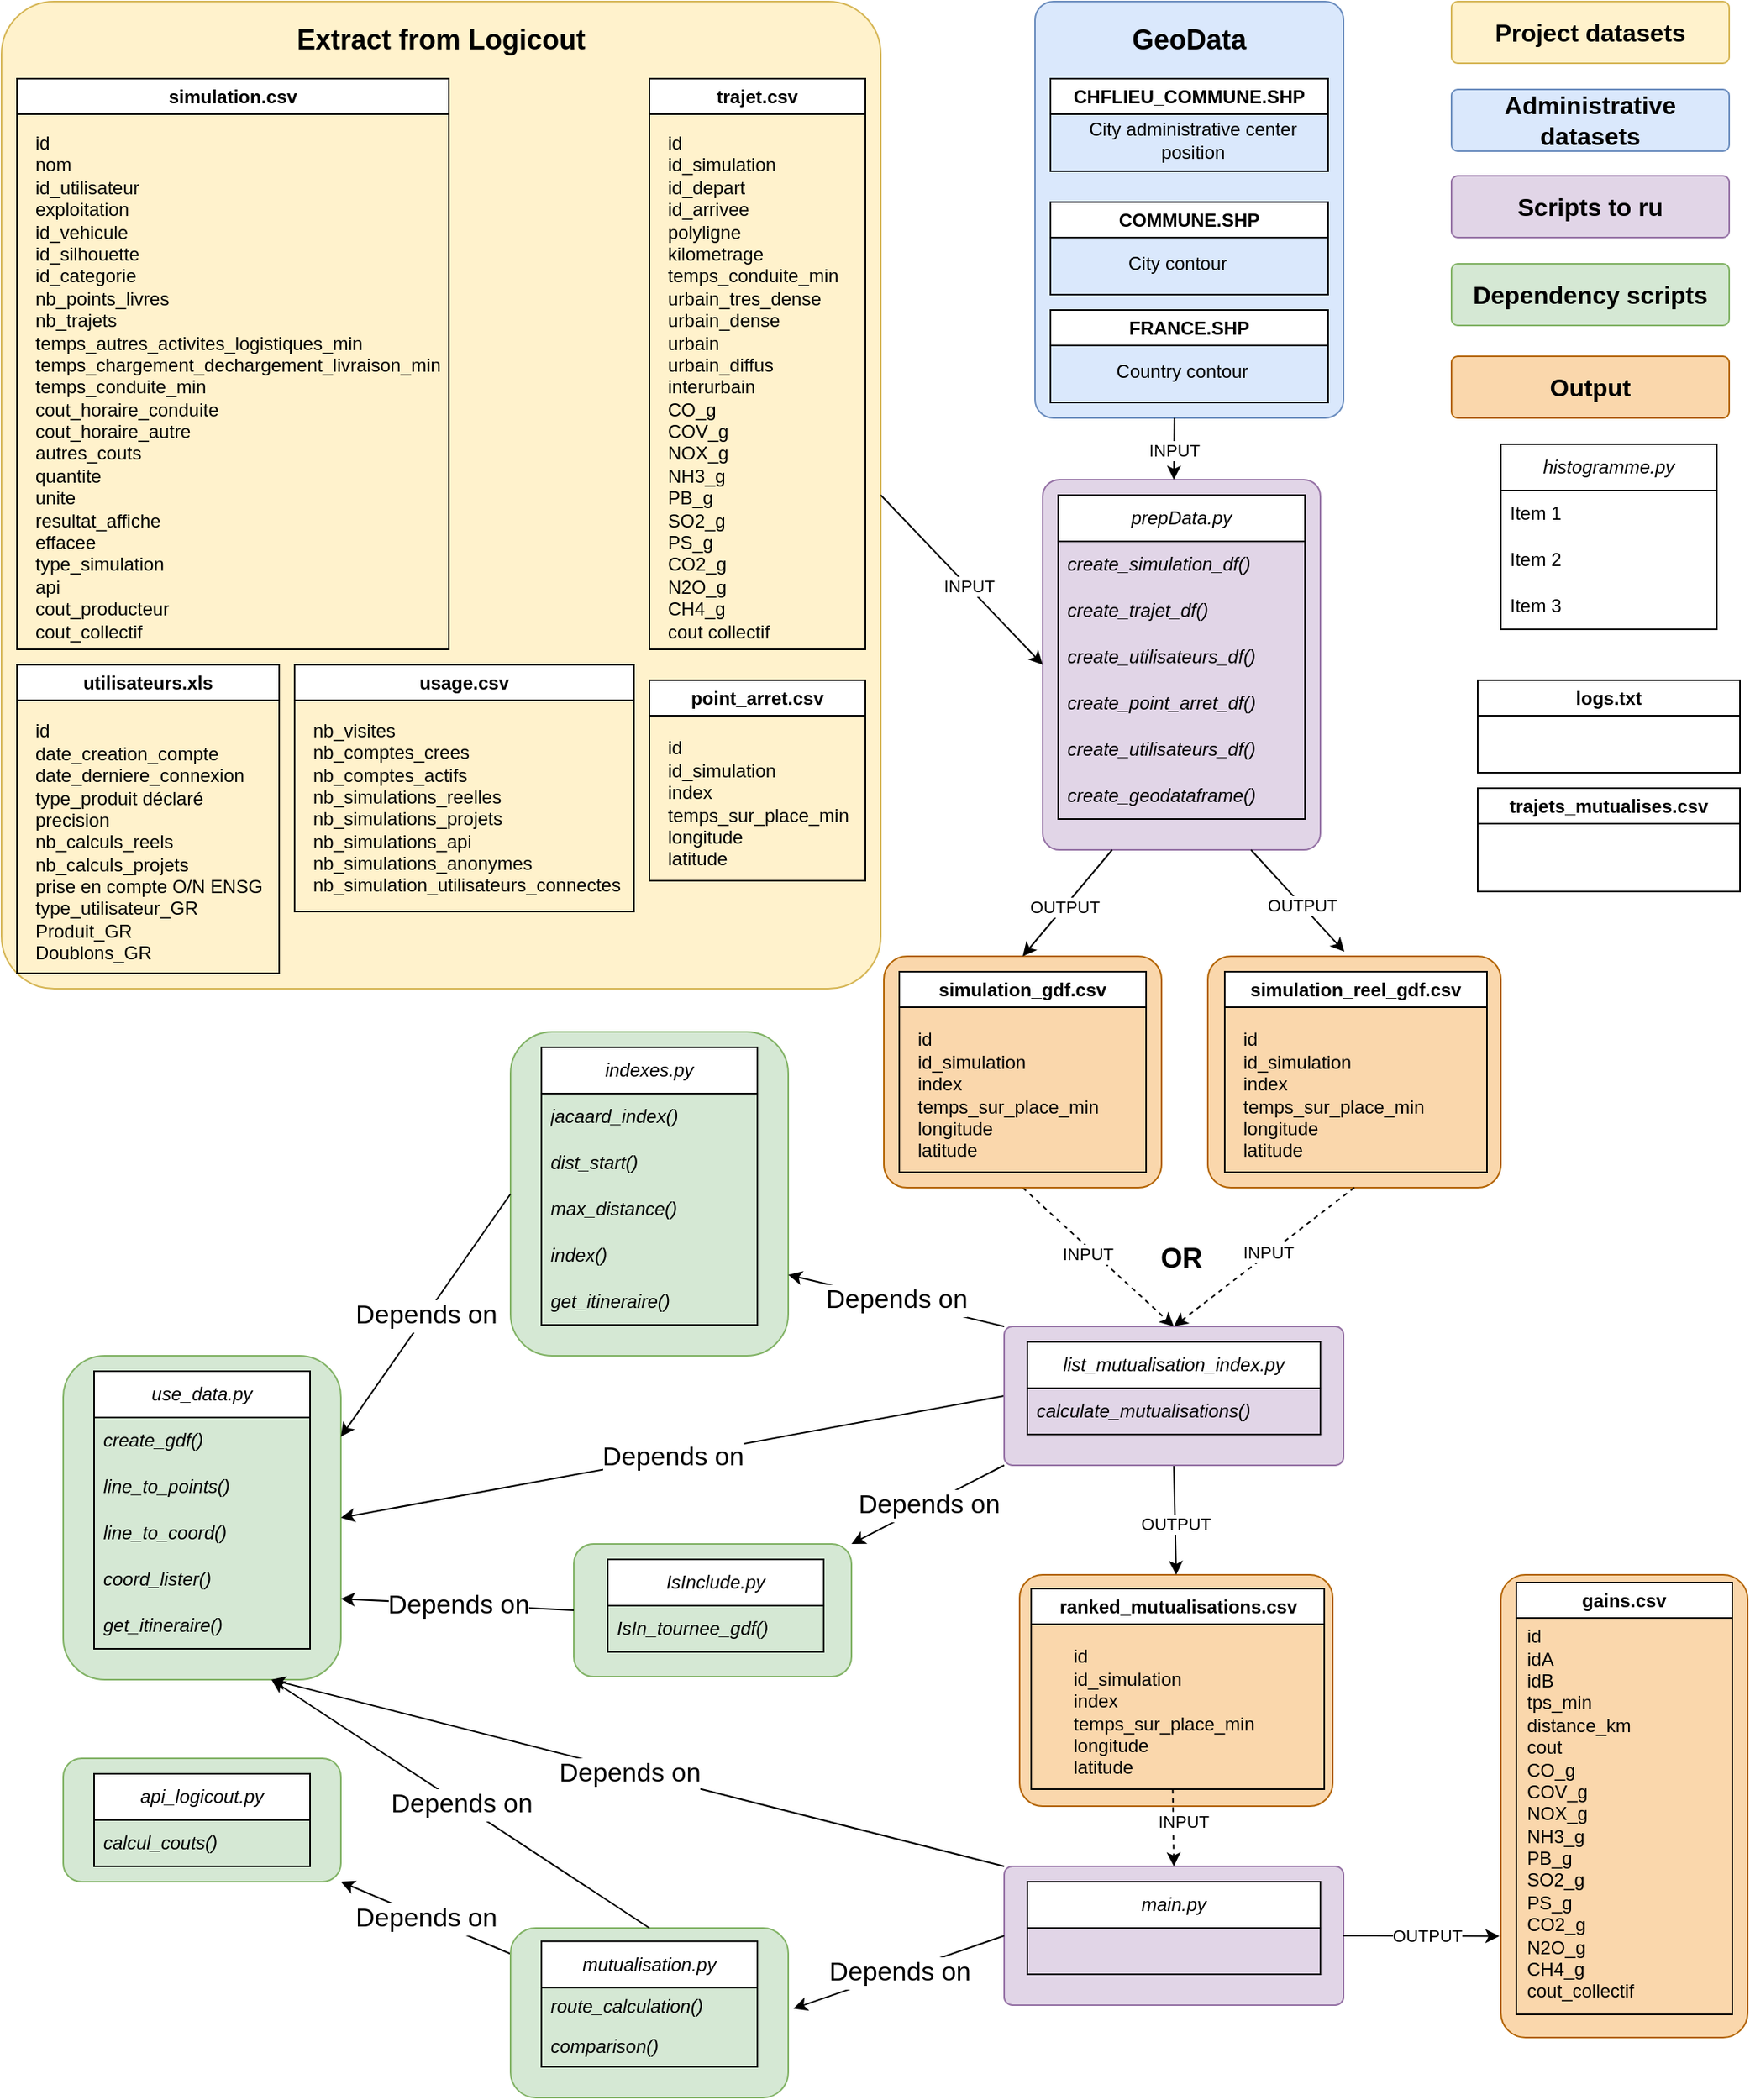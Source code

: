<mxfile version="21.6.8" type="device">
  <diagram id="C5RBs43oDa-KdzZeNtuy" name="Page-1">
    <mxGraphModel dx="3644" dy="2382" grid="1" gridSize="10" guides="1" tooltips="1" connect="1" arrows="1" fold="1" page="1" pageScale="1" pageWidth="1169" pageHeight="827" math="0" shadow="0">
      <root>
        <mxCell id="WIyWlLk6GJQsqaUBKTNV-0" />
        <mxCell id="WIyWlLk6GJQsqaUBKTNV-1" parent="WIyWlLk6GJQsqaUBKTNV-0" />
        <mxCell id="5Gar_HWYRisM9vSzeSFC-221" value="" style="rounded=1;whiteSpace=wrap;html=1;shadow=0;glass=0;arcSize=10;fillColor=#fad7ac;strokeColor=#b46504;" vertex="1" parent="WIyWlLk6GJQsqaUBKTNV-1">
          <mxGeometry x="-495" y="243" width="203" height="150" as="geometry" />
        </mxCell>
        <mxCell id="5Gar_HWYRisM9vSzeSFC-211" value="" style="rounded=1;whiteSpace=wrap;html=1;shadow=0;glass=0;arcSize=10;fillColor=#fad7ac;strokeColor=#b46504;" vertex="1" parent="WIyWlLk6GJQsqaUBKTNV-1">
          <mxGeometry x="-373" y="-158" width="190" height="150" as="geometry" />
        </mxCell>
        <mxCell id="5Gar_HWYRisM9vSzeSFC-105" value="" style="rounded=1;whiteSpace=wrap;html=1;fillColor=#e1d5e7;strokeColor=#9673a6;arcSize=6;" vertex="1" parent="WIyWlLk6GJQsqaUBKTNV-1">
          <mxGeometry x="-480" y="-467" width="180" height="240" as="geometry" />
        </mxCell>
        <mxCell id="5Gar_HWYRisM9vSzeSFC-64" value="" style="rounded=1;whiteSpace=wrap;html=1;fillColor=#dae8fc;strokeColor=#6c8ebf;arcSize=6;" vertex="1" parent="WIyWlLk6GJQsqaUBKTNV-1">
          <mxGeometry x="-485" y="-777" width="200" height="270" as="geometry" />
        </mxCell>
        <mxCell id="5Gar_HWYRisM9vSzeSFC-61" value="" style="rounded=1;whiteSpace=wrap;html=1;fillColor=#fff2cc;strokeColor=#d6b656;shadow=0;glass=0;arcSize=6;" vertex="1" parent="WIyWlLk6GJQsqaUBKTNV-1">
          <mxGeometry x="-1155" y="-777" width="570" height="640" as="geometry" />
        </mxCell>
        <mxCell id="5Gar_HWYRisM9vSzeSFC-0" value="&lt;i&gt;prepData.py&lt;/i&gt;" style="swimlane;fontStyle=0;childLayout=stackLayout;horizontal=1;startSize=30;horizontalStack=0;resizeParent=1;resizeParentMax=0;resizeLast=0;collapsible=1;marginBottom=0;whiteSpace=wrap;html=1;resizable=0;deletable=0;" vertex="1" parent="WIyWlLk6GJQsqaUBKTNV-1">
          <mxGeometry x="-470" y="-457" width="160" height="210" as="geometry" />
        </mxCell>
        <mxCell id="5Gar_HWYRisM9vSzeSFC-1" value="&lt;i&gt;create_simulation_df()&lt;/i&gt;" style="text;strokeColor=none;fillColor=none;align=left;verticalAlign=middle;spacingLeft=4;spacingRight=4;overflow=hidden;points=[[0,0.5],[1,0.5]];portConstraint=eastwest;rotatable=0;whiteSpace=wrap;html=1;resizable=0;deletable=0;" vertex="1" parent="5Gar_HWYRisM9vSzeSFC-0">
          <mxGeometry y="30" width="160" height="30" as="geometry" />
        </mxCell>
        <mxCell id="5Gar_HWYRisM9vSzeSFC-2" value="&lt;i&gt;create_trajet_df()&lt;/i&gt;" style="text;strokeColor=none;fillColor=none;align=left;verticalAlign=middle;spacingLeft=4;spacingRight=4;overflow=hidden;points=[[0,0.5],[1,0.5]];portConstraint=eastwest;rotatable=0;whiteSpace=wrap;html=1;resizable=0;deletable=0;" vertex="1" parent="5Gar_HWYRisM9vSzeSFC-0">
          <mxGeometry y="60" width="160" height="30" as="geometry" />
        </mxCell>
        <mxCell id="5Gar_HWYRisM9vSzeSFC-3" value="&lt;i&gt;create_utilisateurs_df()&lt;/i&gt;" style="text;strokeColor=none;fillColor=none;align=left;verticalAlign=middle;spacingLeft=4;spacingRight=4;overflow=hidden;points=[[0,0.5],[1,0.5]];portConstraint=eastwest;rotatable=0;whiteSpace=wrap;html=1;resizable=0;deletable=0;" vertex="1" parent="5Gar_HWYRisM9vSzeSFC-0">
          <mxGeometry y="90" width="160" height="30" as="geometry" />
        </mxCell>
        <mxCell id="5Gar_HWYRisM9vSzeSFC-49" value="&lt;i&gt;create_point_arret_df()&lt;/i&gt;" style="text;strokeColor=none;fillColor=none;align=left;verticalAlign=middle;spacingLeft=4;spacingRight=4;overflow=hidden;points=[[0,0.5],[1,0.5]];portConstraint=eastwest;rotatable=0;whiteSpace=wrap;html=1;resizable=0;deletable=0;" vertex="1" parent="5Gar_HWYRisM9vSzeSFC-0">
          <mxGeometry y="120" width="160" height="30" as="geometry" />
        </mxCell>
        <mxCell id="5Gar_HWYRisM9vSzeSFC-112" value="&lt;i&gt;create_utilisateurs_df()&lt;/i&gt;" style="text;strokeColor=none;fillColor=none;align=left;verticalAlign=middle;spacingLeft=4;spacingRight=4;overflow=hidden;points=[[0,0.5],[1,0.5]];portConstraint=eastwest;rotatable=0;whiteSpace=wrap;html=1;resizable=0;deletable=0;" vertex="1" parent="5Gar_HWYRisM9vSzeSFC-0">
          <mxGeometry y="150" width="160" height="30" as="geometry" />
        </mxCell>
        <mxCell id="5Gar_HWYRisM9vSzeSFC-73" value="&lt;i&gt;create_geodataframe()&lt;/i&gt;" style="text;strokeColor=none;fillColor=none;align=left;verticalAlign=middle;spacingLeft=4;spacingRight=4;overflow=hidden;points=[[0,0.5],[1,0.5]];portConstraint=eastwest;rotatable=0;whiteSpace=wrap;html=1;resizable=0;deletable=0;" vertex="1" parent="5Gar_HWYRisM9vSzeSFC-0">
          <mxGeometry y="180" width="160" height="30" as="geometry" />
        </mxCell>
        <mxCell id="5Gar_HWYRisM9vSzeSFC-4" value="&lt;i&gt;histogramme.py&lt;/i&gt;" style="swimlane;fontStyle=0;childLayout=stackLayout;horizontal=1;startSize=30;horizontalStack=0;resizeParent=1;resizeParentMax=0;resizeLast=0;collapsible=1;marginBottom=0;whiteSpace=wrap;html=1;" vertex="1" parent="WIyWlLk6GJQsqaUBKTNV-1">
          <mxGeometry x="-183" y="-490" width="140" height="120" as="geometry" />
        </mxCell>
        <mxCell id="5Gar_HWYRisM9vSzeSFC-5" value="Item 1" style="text;strokeColor=none;fillColor=none;align=left;verticalAlign=middle;spacingLeft=4;spacingRight=4;overflow=hidden;points=[[0,0.5],[1,0.5]];portConstraint=eastwest;rotatable=0;whiteSpace=wrap;html=1;" vertex="1" parent="5Gar_HWYRisM9vSzeSFC-4">
          <mxGeometry y="30" width="140" height="30" as="geometry" />
        </mxCell>
        <mxCell id="5Gar_HWYRisM9vSzeSFC-6" value="Item 2" style="text;strokeColor=none;fillColor=none;align=left;verticalAlign=middle;spacingLeft=4;spacingRight=4;overflow=hidden;points=[[0,0.5],[1,0.5]];portConstraint=eastwest;rotatable=0;whiteSpace=wrap;html=1;" vertex="1" parent="5Gar_HWYRisM9vSzeSFC-4">
          <mxGeometry y="60" width="140" height="30" as="geometry" />
        </mxCell>
        <mxCell id="5Gar_HWYRisM9vSzeSFC-7" value="Item 3" style="text;strokeColor=none;fillColor=none;align=left;verticalAlign=middle;spacingLeft=4;spacingRight=4;overflow=hidden;points=[[0,0.5],[1,0.5]];portConstraint=eastwest;rotatable=0;whiteSpace=wrap;html=1;" vertex="1" parent="5Gar_HWYRisM9vSzeSFC-4">
          <mxGeometry y="90" width="140" height="30" as="geometry" />
        </mxCell>
        <mxCell id="5Gar_HWYRisM9vSzeSFC-37" value="point_arret.csv" style="swimlane;whiteSpace=wrap;html=1;" vertex="1" parent="WIyWlLk6GJQsqaUBKTNV-1">
          <mxGeometry x="-735" y="-337" width="140" height="130" as="geometry" />
        </mxCell>
        <mxCell id="5Gar_HWYRisM9vSzeSFC-41" value="id&lt;br&gt;id_simulation&lt;br&gt;index&lt;br&gt;temps_sur_place_min&lt;br&gt;longitude&lt;br&gt;latitude" style="text;html=1;align=left;verticalAlign=middle;resizable=0;points=[];autosize=1;strokeColor=none;fillColor=none;" vertex="1" parent="5Gar_HWYRisM9vSzeSFC-37">
          <mxGeometry x="10" y="30" width="140" height="100" as="geometry" />
        </mxCell>
        <mxCell id="5Gar_HWYRisM9vSzeSFC-38" value="simulation.csv" style="swimlane;whiteSpace=wrap;html=1;" vertex="1" parent="WIyWlLk6GJQsqaUBKTNV-1">
          <mxGeometry x="-1145" y="-727" width="280" height="370" as="geometry" />
        </mxCell>
        <mxCell id="5Gar_HWYRisM9vSzeSFC-42" value="id&lt;br&gt;nom&lt;br&gt;id_utilisateur&lt;br&gt;exploitation&lt;br&gt;id_vehicule&lt;br&gt;id_silhouette&lt;br&gt;id_categorie&lt;br&gt;nb_points_livres&lt;br&gt;nb_trajets&lt;br&gt;temps_autres_activites_logistiques_min&lt;br&gt;temps_chargement_dechargement_livraison_min&lt;br&gt;temps_conduite_min&lt;br&gt;cout_horaire_conduite&lt;br&gt;cout_horaire_autre&lt;br&gt;autres_couts&lt;br&gt;quantite&lt;br&gt;unite&lt;br&gt;resultat_affiche&lt;br&gt;effacee&lt;br&gt;type_simulation&lt;br&gt;api&lt;br&gt;cout_producteur&lt;br&gt;cout_collectif" style="text;html=1;align=left;verticalAlign=middle;resizable=0;points=[];autosize=1;strokeColor=none;fillColor=none;" vertex="1" parent="5Gar_HWYRisM9vSzeSFC-38">
          <mxGeometry x="10" y="30" width="290" height="340" as="geometry" />
        </mxCell>
        <mxCell id="5Gar_HWYRisM9vSzeSFC-40" value="usage.csv" style="swimlane;whiteSpace=wrap;html=1;" vertex="1" parent="WIyWlLk6GJQsqaUBKTNV-1">
          <mxGeometry x="-965" y="-347" width="220" height="160" as="geometry" />
        </mxCell>
        <mxCell id="5Gar_HWYRisM9vSzeSFC-44" value="&lt;div&gt;nb_visites&lt;/div&gt;&lt;div&gt;nb_comptes_crees&lt;/div&gt;&lt;div&gt;nb_comptes_actifs&lt;/div&gt;&lt;div&gt;nb_simulations_reelles&lt;/div&gt;&lt;div&gt;nb_simulations_projets&lt;/div&gt;&lt;div&gt;nb_simulations_api&lt;/div&gt;&lt;div&gt;nb_simulations_anonymes&lt;/div&gt;&lt;div&gt;nb_simulation_utilisateurs_connectes&lt;/div&gt;&lt;div&gt;&lt;br&gt;&lt;/div&gt;" style="text;html=1;align=left;verticalAlign=middle;resizable=0;points=[];autosize=1;strokeColor=none;fillColor=none;" vertex="1" parent="5Gar_HWYRisM9vSzeSFC-40">
          <mxGeometry x="10" y="30" width="220" height="140" as="geometry" />
        </mxCell>
        <mxCell id="5Gar_HWYRisM9vSzeSFC-55" value="COMMUNE.SHP" style="swimlane;whiteSpace=wrap;html=1;" vertex="1" parent="WIyWlLk6GJQsqaUBKTNV-1">
          <mxGeometry x="-475" y="-647" width="180" height="60" as="geometry" />
        </mxCell>
        <mxCell id="5Gar_HWYRisM9vSzeSFC-57" value="CHFLIEU_COMMUNE.SHP" style="swimlane;whiteSpace=wrap;html=1;startSize=23;" vertex="1" parent="WIyWlLk6GJQsqaUBKTNV-1">
          <mxGeometry x="-475" y="-727" width="180" height="60" as="geometry" />
        </mxCell>
        <mxCell id="5Gar_HWYRisM9vSzeSFC-193" value="City administrative center position" style="text;html=1;strokeColor=none;fillColor=none;align=center;verticalAlign=middle;whiteSpace=wrap;rounded=0;" vertex="1" parent="5Gar_HWYRisM9vSzeSFC-57">
          <mxGeometry x="5" y="20" width="175" height="40" as="geometry" />
        </mxCell>
        <mxCell id="5Gar_HWYRisM9vSzeSFC-58" value="FRANCE.SHP" style="swimlane;whiteSpace=wrap;html=1;" vertex="1" parent="WIyWlLk6GJQsqaUBKTNV-1">
          <mxGeometry x="-475" y="-577" width="180" height="60" as="geometry" />
        </mxCell>
        <mxCell id="5Gar_HWYRisM9vSzeSFC-39" value="trajet.csv" style="swimlane;whiteSpace=wrap;html=1;" vertex="1" parent="WIyWlLk6GJQsqaUBKTNV-1">
          <mxGeometry x="-735" y="-727" width="140" height="370" as="geometry" />
        </mxCell>
        <mxCell id="5Gar_HWYRisM9vSzeSFC-43" value="id&lt;br&gt;id_simulation&lt;br&gt;id_depart&lt;br&gt;id_arrivee&lt;br&gt;polyligne&lt;br&gt;kilometrage&lt;br&gt;temps_conduite_min&lt;br&gt;urbain_tres_dense&lt;br&gt;urbain_dense&lt;br&gt;urbain&lt;br&gt;urbain_diffus&lt;br&gt;interurbain&lt;br&gt;CO_g&lt;br&gt;COV_g&lt;br&gt;NOX_g&lt;br&gt;NH3_g&lt;br&gt;PB_g&lt;br&gt;SO2_g&lt;br&gt;PS_g&lt;br&gt;CO2_g&lt;br&gt;N2O_g&lt;br&gt;CH4_g&lt;br&gt;cout collectif" style="text;html=1;align=left;verticalAlign=middle;resizable=0;points=[];autosize=1;strokeColor=none;fillColor=none;" vertex="1" parent="5Gar_HWYRisM9vSzeSFC-39">
          <mxGeometry x="10" y="30" width="130" height="340" as="geometry" />
        </mxCell>
        <mxCell id="5Gar_HWYRisM9vSzeSFC-51" value="utilisateurs.xls" style="swimlane;whiteSpace=wrap;html=1;" vertex="1" parent="WIyWlLk6GJQsqaUBKTNV-1">
          <mxGeometry x="-1145" y="-347" width="170" height="200" as="geometry" />
        </mxCell>
        <mxCell id="5Gar_HWYRisM9vSzeSFC-52" value="&lt;div&gt;id&lt;/div&gt;&lt;div&gt;date_creation_compte&lt;/div&gt;&lt;div&gt;date_derniere_connexion&lt;/div&gt;&lt;div&gt;type_produit déclaré&lt;/div&gt;&lt;div&gt;precision&lt;/div&gt;&lt;div&gt;nb_calculs_reels&lt;/div&gt;&lt;div&gt;nb_calculs_projets&lt;/div&gt;&lt;div&gt;prise en compte O/N ENSG&lt;/div&gt;&lt;div&gt;type_utilisateur_GR&lt;/div&gt;&lt;div&gt;Produit_GR&lt;/div&gt;&lt;div&gt;Doublons_GR&lt;/div&gt;" style="text;html=1;align=left;verticalAlign=middle;resizable=0;points=[];autosize=1;strokeColor=none;fillColor=none;" vertex="1" parent="5Gar_HWYRisM9vSzeSFC-51">
          <mxGeometry x="10" y="30" width="170" height="170" as="geometry" />
        </mxCell>
        <mxCell id="5Gar_HWYRisM9vSzeSFC-63" value="&lt;b&gt;&lt;font style=&quot;font-size: 18px;&quot;&gt;Extract from Logicout&lt;/font&gt;&lt;/b&gt;" style="text;html=1;strokeColor=none;fillColor=none;align=center;verticalAlign=middle;whiteSpace=wrap;rounded=0;" vertex="1" parent="WIyWlLk6GJQsqaUBKTNV-1">
          <mxGeometry x="-965" y="-767" width="190" height="30" as="geometry" />
        </mxCell>
        <mxCell id="5Gar_HWYRisM9vSzeSFC-65" value="&lt;b&gt;&lt;font style=&quot;font-size: 18px;&quot;&gt;GeoData&lt;/font&gt;&lt;/b&gt;" style="text;html=1;strokeColor=none;fillColor=none;align=center;verticalAlign=middle;whiteSpace=wrap;rounded=0;" vertex="1" parent="WIyWlLk6GJQsqaUBKTNV-1">
          <mxGeometry x="-480" y="-767" width="190" height="30" as="geometry" />
        </mxCell>
        <mxCell id="5Gar_HWYRisM9vSzeSFC-81" value="" style="endArrow=classic;html=1;rounded=0;entryX=0.5;entryY=0;entryDx=0;entryDy=0;exitX=0.5;exitY=1;exitDx=0;exitDy=0;dashed=1;" edge="1" parent="WIyWlLk6GJQsqaUBKTNV-1" source="5Gar_HWYRisM9vSzeSFC-211" target="5Gar_HWYRisM9vSzeSFC-115">
          <mxGeometry relative="1" as="geometry">
            <mxPoint x="-274.94" y="-97" as="sourcePoint" />
            <mxPoint x="-345" y="-18" as="targetPoint" />
          </mxGeometry>
        </mxCell>
        <mxCell id="5Gar_HWYRisM9vSzeSFC-84" value="INPUT" style="edgeLabel;html=1;align=center;verticalAlign=middle;resizable=0;points=[];" vertex="1" connectable="0" parent="5Gar_HWYRisM9vSzeSFC-81">
          <mxGeometry x="0.073" relative="1" as="geometry">
            <mxPoint x="6" y="-6" as="offset" />
          </mxGeometry>
        </mxCell>
        <mxCell id="5Gar_HWYRisM9vSzeSFC-85" value="" style="endArrow=classic;html=1;rounded=0;exitX=0.452;exitY=1;exitDx=0;exitDy=0;exitPerimeter=0;" edge="1" parent="WIyWlLk6GJQsqaUBKTNV-1" source="5Gar_HWYRisM9vSzeSFC-64">
          <mxGeometry relative="1" as="geometry">
            <mxPoint x="-396" y="-504" as="sourcePoint" />
            <mxPoint x="-395" y="-467" as="targetPoint" />
          </mxGeometry>
        </mxCell>
        <mxCell id="5Gar_HWYRisM9vSzeSFC-88" value="INPUT" style="edgeLabel;html=1;align=center;verticalAlign=middle;resizable=0;points=[];" vertex="1" connectable="0" parent="5Gar_HWYRisM9vSzeSFC-85">
          <mxGeometry x="0.073" relative="1" as="geometry">
            <mxPoint y="-1" as="offset" />
          </mxGeometry>
        </mxCell>
        <mxCell id="5Gar_HWYRisM9vSzeSFC-97" value="" style="endArrow=classic;html=1;rounded=0;entryX=0.466;entryY=-0.02;entryDx=0;entryDy=0;exitX=0.75;exitY=1;exitDx=0;exitDy=0;entryPerimeter=0;" edge="1" parent="WIyWlLk6GJQsqaUBKTNV-1" source="5Gar_HWYRisM9vSzeSFC-105" target="5Gar_HWYRisM9vSzeSFC-211">
          <mxGeometry relative="1" as="geometry">
            <mxPoint x="-385" y="-227" as="sourcePoint" />
            <mxPoint x="-375" y="-187" as="targetPoint" />
          </mxGeometry>
        </mxCell>
        <mxCell id="5Gar_HWYRisM9vSzeSFC-100" value="OUTPUT" style="edgeLabel;html=1;align=center;verticalAlign=middle;resizable=0;points=[];" vertex="1" connectable="0" parent="5Gar_HWYRisM9vSzeSFC-97">
          <mxGeometry x="0.073" relative="1" as="geometry">
            <mxPoint as="offset" />
          </mxGeometry>
        </mxCell>
        <mxCell id="5Gar_HWYRisM9vSzeSFC-101" value="" style="endArrow=classic;html=1;rounded=0;dashed=1;entryX=0.5;entryY=0;entryDx=0;entryDy=0;exitX=0.5;exitY=1;exitDx=0;exitDy=0;" edge="1" parent="WIyWlLk6GJQsqaUBKTNV-1" source="5Gar_HWYRisM9vSzeSFC-209" target="5Gar_HWYRisM9vSzeSFC-115">
          <mxGeometry relative="1" as="geometry">
            <mxPoint x="-455" y="-7" as="sourcePoint" />
            <mxPoint x="-414" y="62" as="targetPoint" />
          </mxGeometry>
        </mxCell>
        <mxCell id="5Gar_HWYRisM9vSzeSFC-103" value="INPUT" style="edgeLabel;html=1;align=center;verticalAlign=middle;resizable=0;points=[];" vertex="1" connectable="0" parent="5Gar_HWYRisM9vSzeSFC-101">
          <mxGeometry x="0.073" relative="1" as="geometry">
            <mxPoint x="-11" y="-6" as="offset" />
          </mxGeometry>
        </mxCell>
        <mxCell id="5Gar_HWYRisM9vSzeSFC-104" value="&lt;b&gt;&lt;font style=&quot;font-size: 18px;&quot;&gt;OR&lt;/font&gt;&lt;/b&gt;" style="text;html=1;strokeColor=none;fillColor=none;align=center;verticalAlign=middle;whiteSpace=wrap;rounded=0;" vertex="1" parent="WIyWlLk6GJQsqaUBKTNV-1">
          <mxGeometry x="-420" y="23" width="60" height="29" as="geometry" />
        </mxCell>
        <mxCell id="5Gar_HWYRisM9vSzeSFC-106" value="" style="endArrow=classic;html=1;rounded=0;exitX=1;exitY=0.5;exitDx=0;exitDy=0;entryX=0;entryY=0.5;entryDx=0;entryDy=0;" edge="1" parent="WIyWlLk6GJQsqaUBKTNV-1" source="5Gar_HWYRisM9vSzeSFC-61" target="5Gar_HWYRisM9vSzeSFC-105">
          <mxGeometry relative="1" as="geometry">
            <mxPoint x="-385" y="-497" as="sourcePoint" />
            <mxPoint x="-385" y="-457" as="targetPoint" />
          </mxGeometry>
        </mxCell>
        <mxCell id="5Gar_HWYRisM9vSzeSFC-109" value="INPUT" style="edgeLabel;html=1;align=center;verticalAlign=middle;resizable=0;points=[];" vertex="1" connectable="0" parent="5Gar_HWYRisM9vSzeSFC-106">
          <mxGeometry x="0.073" relative="1" as="geometry">
            <mxPoint as="offset" />
          </mxGeometry>
        </mxCell>
        <mxCell id="5Gar_HWYRisM9vSzeSFC-123" value="ranked_mutualisations.csv" style="swimlane;whiteSpace=wrap;html=1;" vertex="1" parent="WIyWlLk6GJQsqaUBKTNV-1">
          <mxGeometry x="-487.5" y="252" width="190" height="130" as="geometry" />
        </mxCell>
        <mxCell id="5Gar_HWYRisM9vSzeSFC-124" value="id&lt;br&gt;id_simulation&lt;br&gt;index&lt;br&gt;temps_sur_place_min&lt;br&gt;longitude&lt;br&gt;latitude" style="text;html=1;align=left;verticalAlign=middle;resizable=0;points=[];autosize=1;strokeColor=none;fillColor=none;" vertex="1" parent="5Gar_HWYRisM9vSzeSFC-123">
          <mxGeometry x="25" y="30" width="140" height="100" as="geometry" />
        </mxCell>
        <mxCell id="5Gar_HWYRisM9vSzeSFC-126" value="" style="endArrow=classic;html=1;rounded=0;exitX=0.5;exitY=1;exitDx=0;exitDy=0;entryX=0.5;entryY=0;entryDx=0;entryDy=0;" edge="1" parent="WIyWlLk6GJQsqaUBKTNV-1" source="5Gar_HWYRisM9vSzeSFC-115" target="5Gar_HWYRisM9vSzeSFC-221">
          <mxGeometry relative="1" as="geometry">
            <mxPoint x="-245" y="102" as="sourcePoint" />
            <mxPoint x="-225" y="97" as="targetPoint" />
          </mxGeometry>
        </mxCell>
        <mxCell id="5Gar_HWYRisM9vSzeSFC-127" value="OUTPUT" style="edgeLabel;html=1;align=center;verticalAlign=middle;resizable=0;points=[];" vertex="1" connectable="0" parent="5Gar_HWYRisM9vSzeSFC-126">
          <mxGeometry x="0.073" relative="1" as="geometry">
            <mxPoint as="offset" />
          </mxGeometry>
        </mxCell>
        <mxCell id="5Gar_HWYRisM9vSzeSFC-147" value="" style="group" vertex="1" connectable="0" parent="WIyWlLk6GJQsqaUBKTNV-1">
          <mxGeometry x="-1115" y="101" width="180" height="210" as="geometry" />
        </mxCell>
        <mxCell id="5Gar_HWYRisM9vSzeSFC-122" value="" style="rounded=1;whiteSpace=wrap;html=1;fillColor=#d5e8d4;strokeColor=#82b366;" vertex="1" parent="5Gar_HWYRisM9vSzeSFC-147">
          <mxGeometry width="180" height="210" as="geometry" />
        </mxCell>
        <mxCell id="5Gar_HWYRisM9vSzeSFC-33" value="&lt;i&gt;use_data.py&lt;/i&gt;" style="swimlane;fontStyle=0;childLayout=stackLayout;horizontal=1;startSize=30;horizontalStack=0;resizeParent=1;resizeParentMax=0;resizeLast=0;collapsible=1;marginBottom=0;whiteSpace=wrap;html=1;" vertex="1" parent="5Gar_HWYRisM9vSzeSFC-147">
          <mxGeometry x="20" y="10" width="140" height="180" as="geometry" />
        </mxCell>
        <mxCell id="5Gar_HWYRisM9vSzeSFC-34" value="&lt;i&gt;create_gdf()&lt;/i&gt;" style="text;strokeColor=none;fillColor=none;align=left;verticalAlign=middle;spacingLeft=4;spacingRight=4;overflow=hidden;points=[[0,0.5],[1,0.5]];portConstraint=eastwest;rotatable=0;whiteSpace=wrap;html=1;" vertex="1" parent="5Gar_HWYRisM9vSzeSFC-33">
          <mxGeometry y="30" width="140" height="30" as="geometry" />
        </mxCell>
        <mxCell id="5Gar_HWYRisM9vSzeSFC-35" value="&lt;i&gt;line_to_points()&lt;/i&gt;" style="text;strokeColor=none;fillColor=none;align=left;verticalAlign=middle;spacingLeft=4;spacingRight=4;overflow=hidden;points=[[0,0.5],[1,0.5]];portConstraint=eastwest;rotatable=0;whiteSpace=wrap;html=1;" vertex="1" parent="5Gar_HWYRisM9vSzeSFC-33">
          <mxGeometry y="60" width="140" height="30" as="geometry" />
        </mxCell>
        <mxCell id="5Gar_HWYRisM9vSzeSFC-36" value="&lt;i&gt;line_to_coord()&lt;/i&gt;" style="text;strokeColor=none;fillColor=none;align=left;verticalAlign=middle;spacingLeft=4;spacingRight=4;overflow=hidden;points=[[0,0.5],[1,0.5]];portConstraint=eastwest;rotatable=0;whiteSpace=wrap;html=1;" vertex="1" parent="5Gar_HWYRisM9vSzeSFC-33">
          <mxGeometry y="90" width="140" height="30" as="geometry" />
        </mxCell>
        <mxCell id="5Gar_HWYRisM9vSzeSFC-131" value="&lt;i&gt;coord_lister()&lt;/i&gt;" style="text;strokeColor=none;fillColor=none;align=left;verticalAlign=middle;spacingLeft=4;spacingRight=4;overflow=hidden;points=[[0,0.5],[1,0.5]];portConstraint=eastwest;rotatable=0;whiteSpace=wrap;html=1;" vertex="1" parent="5Gar_HWYRisM9vSzeSFC-33">
          <mxGeometry y="120" width="140" height="30" as="geometry" />
        </mxCell>
        <mxCell id="5Gar_HWYRisM9vSzeSFC-132" value="&lt;i&gt;get_itineraire()&lt;/i&gt;" style="text;strokeColor=none;fillColor=none;align=left;verticalAlign=middle;spacingLeft=4;spacingRight=4;overflow=hidden;points=[[0,0.5],[1,0.5]];portConstraint=eastwest;rotatable=0;whiteSpace=wrap;html=1;" vertex="1" parent="5Gar_HWYRisM9vSzeSFC-33">
          <mxGeometry y="150" width="140" height="30" as="geometry" />
        </mxCell>
        <mxCell id="5Gar_HWYRisM9vSzeSFC-149" value="" style="group" vertex="1" connectable="0" parent="WIyWlLk6GJQsqaUBKTNV-1">
          <mxGeometry x="-825" y="-109" width="180" height="210" as="geometry" />
        </mxCell>
        <mxCell id="5Gar_HWYRisM9vSzeSFC-140" value="" style="rounded=1;whiteSpace=wrap;html=1;fillColor=#d5e8d4;strokeColor=#82b366;" vertex="1" parent="5Gar_HWYRisM9vSzeSFC-149">
          <mxGeometry width="180" height="210" as="geometry" />
        </mxCell>
        <mxCell id="5Gar_HWYRisM9vSzeSFC-141" value="&lt;i&gt;indexes.py&lt;/i&gt;" style="swimlane;fontStyle=0;childLayout=stackLayout;horizontal=1;startSize=30;horizontalStack=0;resizeParent=1;resizeParentMax=0;resizeLast=0;collapsible=1;marginBottom=0;whiteSpace=wrap;html=1;" vertex="1" parent="5Gar_HWYRisM9vSzeSFC-149">
          <mxGeometry x="20" y="10" width="140" height="180" as="geometry" />
        </mxCell>
        <mxCell id="5Gar_HWYRisM9vSzeSFC-142" value="&lt;i&gt;jacaard_index()&lt;/i&gt;" style="text;strokeColor=none;fillColor=none;align=left;verticalAlign=middle;spacingLeft=4;spacingRight=4;overflow=hidden;points=[[0,0.5],[1,0.5]];portConstraint=eastwest;rotatable=0;whiteSpace=wrap;html=1;" vertex="1" parent="5Gar_HWYRisM9vSzeSFC-141">
          <mxGeometry y="30" width="140" height="30" as="geometry" />
        </mxCell>
        <mxCell id="5Gar_HWYRisM9vSzeSFC-143" value="&lt;i&gt;dist_start()&lt;/i&gt;" style="text;strokeColor=none;fillColor=none;align=left;verticalAlign=middle;spacingLeft=4;spacingRight=4;overflow=hidden;points=[[0,0.5],[1,0.5]];portConstraint=eastwest;rotatable=0;whiteSpace=wrap;html=1;" vertex="1" parent="5Gar_HWYRisM9vSzeSFC-141">
          <mxGeometry y="60" width="140" height="30" as="geometry" />
        </mxCell>
        <mxCell id="5Gar_HWYRisM9vSzeSFC-144" value="&lt;i&gt;max_distance()&lt;/i&gt;" style="text;strokeColor=none;fillColor=none;align=left;verticalAlign=middle;spacingLeft=4;spacingRight=4;overflow=hidden;points=[[0,0.5],[1,0.5]];portConstraint=eastwest;rotatable=0;whiteSpace=wrap;html=1;" vertex="1" parent="5Gar_HWYRisM9vSzeSFC-141">
          <mxGeometry y="90" width="140" height="30" as="geometry" />
        </mxCell>
        <mxCell id="5Gar_HWYRisM9vSzeSFC-145" value="&lt;i&gt;index()&lt;/i&gt;" style="text;strokeColor=none;fillColor=none;align=left;verticalAlign=middle;spacingLeft=4;spacingRight=4;overflow=hidden;points=[[0,0.5],[1,0.5]];portConstraint=eastwest;rotatable=0;whiteSpace=wrap;html=1;" vertex="1" parent="5Gar_HWYRisM9vSzeSFC-141">
          <mxGeometry y="120" width="140" height="30" as="geometry" />
        </mxCell>
        <mxCell id="5Gar_HWYRisM9vSzeSFC-146" value="&lt;i&gt;get_itineraire()&lt;/i&gt;" style="text;strokeColor=none;fillColor=none;align=left;verticalAlign=middle;spacingLeft=4;spacingRight=4;overflow=hidden;points=[[0,0.5],[1,0.5]];portConstraint=eastwest;rotatable=0;whiteSpace=wrap;html=1;" vertex="1" parent="5Gar_HWYRisM9vSzeSFC-141">
          <mxGeometry y="150" width="140" height="30" as="geometry" />
        </mxCell>
        <mxCell id="5Gar_HWYRisM9vSzeSFC-150" value="" style="group" vertex="1" connectable="0" parent="WIyWlLk6GJQsqaUBKTNV-1">
          <mxGeometry x="-800" y="212" width="186" height="210" as="geometry" />
        </mxCell>
        <mxCell id="5Gar_HWYRisM9vSzeSFC-159" value="" style="group" vertex="1" connectable="0" parent="5Gar_HWYRisM9vSzeSFC-150">
          <mxGeometry x="16" y="11" width="180" height="86" as="geometry" />
        </mxCell>
        <mxCell id="5Gar_HWYRisM9vSzeSFC-133" value="" style="rounded=1;whiteSpace=wrap;html=1;fillColor=#d5e8d4;strokeColor=#82b366;container=1;" vertex="1" parent="5Gar_HWYRisM9vSzeSFC-159">
          <mxGeometry width="180" height="86" as="geometry" />
        </mxCell>
        <mxCell id="5Gar_HWYRisM9vSzeSFC-134" value="&lt;i&gt;IsInclude.py&lt;/i&gt;" style="swimlane;fontStyle=0;childLayout=stackLayout;horizontal=1;startSize=30;horizontalStack=0;resizeParent=1;resizeParentMax=0;resizeLast=0;collapsible=1;marginBottom=0;whiteSpace=wrap;html=1;" vertex="1" parent="5Gar_HWYRisM9vSzeSFC-159">
          <mxGeometry x="22" y="10" width="140" height="60" as="geometry" />
        </mxCell>
        <mxCell id="5Gar_HWYRisM9vSzeSFC-135" value="&lt;i&gt;IsIn_tournee_gdf()&lt;/i&gt;" style="text;strokeColor=none;fillColor=none;align=left;verticalAlign=middle;spacingLeft=4;spacingRight=4;overflow=hidden;points=[[0,0.5],[1,0.5]];portConstraint=eastwest;rotatable=0;whiteSpace=wrap;html=1;" vertex="1" parent="5Gar_HWYRisM9vSzeSFC-134">
          <mxGeometry y="30" width="140" height="30" as="geometry" />
        </mxCell>
        <mxCell id="5Gar_HWYRisM9vSzeSFC-120" value="" style="endArrow=classic;html=1;rounded=0;entryX=1;entryY=0.5;entryDx=0;entryDy=0;fontSize=23;exitX=0;exitY=0.5;exitDx=0;exitDy=0;" edge="1" parent="WIyWlLk6GJQsqaUBKTNV-1" source="5Gar_HWYRisM9vSzeSFC-115" target="5Gar_HWYRisM9vSzeSFC-122">
          <mxGeometry relative="1" as="geometry">
            <mxPoint x="-515" y="172" as="sourcePoint" />
            <mxPoint x="-715" y="-98" as="targetPoint" />
          </mxGeometry>
        </mxCell>
        <mxCell id="5Gar_HWYRisM9vSzeSFC-121" value="Depends on" style="edgeLabel;resizable=0;html=1;align=center;verticalAlign=middle;fontSize=17;" connectable="0" vertex="1" parent="5Gar_HWYRisM9vSzeSFC-120">
          <mxGeometry relative="1" as="geometry" />
        </mxCell>
        <mxCell id="5Gar_HWYRisM9vSzeSFC-155" value="" style="endArrow=classic;html=1;rounded=0;exitX=0;exitY=0.5;exitDx=0;exitDy=0;fontSize=23;entryX=1;entryY=0.25;entryDx=0;entryDy=0;" edge="1" parent="WIyWlLk6GJQsqaUBKTNV-1" source="5Gar_HWYRisM9vSzeSFC-140" target="5Gar_HWYRisM9vSzeSFC-122">
          <mxGeometry relative="1" as="geometry">
            <mxPoint x="-505" y="62" as="sourcePoint" />
            <mxPoint x="-935" y="-105" as="targetPoint" />
          </mxGeometry>
        </mxCell>
        <mxCell id="5Gar_HWYRisM9vSzeSFC-156" value="Depends on" style="edgeLabel;resizable=0;html=1;align=center;verticalAlign=middle;fontSize=17;" connectable="0" vertex="1" parent="5Gar_HWYRisM9vSzeSFC-155">
          <mxGeometry relative="1" as="geometry" />
        </mxCell>
        <mxCell id="5Gar_HWYRisM9vSzeSFC-158" value="" style="group" vertex="1" connectable="0" parent="WIyWlLk6GJQsqaUBKTNV-1">
          <mxGeometry x="-505" y="82" width="220" height="90" as="geometry" />
        </mxCell>
        <mxCell id="5Gar_HWYRisM9vSzeSFC-115" value="" style="rounded=1;whiteSpace=wrap;html=1;fillColor=#e1d5e7;strokeColor=#9673a6;arcSize=6;" vertex="1" parent="5Gar_HWYRisM9vSzeSFC-158">
          <mxGeometry width="220" height="90" as="geometry" />
        </mxCell>
        <mxCell id="5Gar_HWYRisM9vSzeSFC-12" value="&lt;i&gt;list_mutualisation_index.py&lt;/i&gt;" style="swimlane;fontStyle=0;childLayout=stackLayout;horizontal=1;startSize=30;horizontalStack=0;resizeParent=1;resizeParentMax=0;resizeLast=0;collapsible=1;marginBottom=0;whiteSpace=wrap;html=1;" vertex="1" parent="5Gar_HWYRisM9vSzeSFC-158">
          <mxGeometry x="15" y="10" width="190" height="60" as="geometry" />
        </mxCell>
        <mxCell id="5Gar_HWYRisM9vSzeSFC-13" value="&lt;i&gt;calculate_mutualisations()&lt;/i&gt;" style="text;strokeColor=none;fillColor=none;align=left;verticalAlign=middle;spacingLeft=4;spacingRight=4;overflow=hidden;points=[[0,0.5],[1,0.5]];portConstraint=eastwest;rotatable=0;whiteSpace=wrap;html=1;" vertex="1" parent="5Gar_HWYRisM9vSzeSFC-12">
          <mxGeometry y="30" width="190" height="30" as="geometry" />
        </mxCell>
        <mxCell id="5Gar_HWYRisM9vSzeSFC-160" value="" style="endArrow=classic;html=1;rounded=0;exitX=0;exitY=0.5;exitDx=0;exitDy=0;fontSize=23;entryX=1;entryY=0.75;entryDx=0;entryDy=0;" edge="1" parent="WIyWlLk6GJQsqaUBKTNV-1" source="5Gar_HWYRisM9vSzeSFC-133" target="5Gar_HWYRisM9vSzeSFC-122">
          <mxGeometry relative="1" as="geometry">
            <mxPoint x="-775" y="67" as="sourcePoint" />
            <mxPoint x="-925" y="198" as="targetPoint" />
          </mxGeometry>
        </mxCell>
        <mxCell id="5Gar_HWYRisM9vSzeSFC-161" value="Depends on" style="edgeLabel;resizable=0;html=1;align=center;verticalAlign=middle;fontSize=17;" connectable="0" vertex="1" parent="5Gar_HWYRisM9vSzeSFC-160">
          <mxGeometry relative="1" as="geometry" />
        </mxCell>
        <mxCell id="5Gar_HWYRisM9vSzeSFC-163" value="" style="group" vertex="1" connectable="0" parent="WIyWlLk6GJQsqaUBKTNV-1">
          <mxGeometry x="-505" y="432" width="220" height="90" as="geometry" />
        </mxCell>
        <mxCell id="5Gar_HWYRisM9vSzeSFC-164" value="" style="rounded=1;whiteSpace=wrap;html=1;fillColor=#e1d5e7;strokeColor=#9673a6;arcSize=6;" vertex="1" parent="5Gar_HWYRisM9vSzeSFC-163">
          <mxGeometry width="220" height="90" as="geometry" />
        </mxCell>
        <mxCell id="5Gar_HWYRisM9vSzeSFC-165" value="&lt;i&gt;main.py&lt;/i&gt;" style="swimlane;fontStyle=0;childLayout=stackLayout;horizontal=1;startSize=30;horizontalStack=0;resizeParent=1;resizeParentMax=0;resizeLast=0;collapsible=1;marginBottom=0;whiteSpace=wrap;html=1;" vertex="1" parent="5Gar_HWYRisM9vSzeSFC-163">
          <mxGeometry x="15" y="10" width="190" height="60" as="geometry" />
        </mxCell>
        <mxCell id="5Gar_HWYRisM9vSzeSFC-170" value="" style="endArrow=classic;html=1;rounded=0;exitX=0;exitY=0;exitDx=0;exitDy=0;fontSize=23;entryX=0.75;entryY=1;entryDx=0;entryDy=0;" edge="1" parent="WIyWlLk6GJQsqaUBKTNV-1" source="5Gar_HWYRisM9vSzeSFC-164" target="5Gar_HWYRisM9vSzeSFC-122">
          <mxGeometry relative="1" as="geometry">
            <mxPoint x="-791" y="461" as="sourcePoint" />
            <mxPoint x="-941" y="380" as="targetPoint" />
          </mxGeometry>
        </mxCell>
        <mxCell id="5Gar_HWYRisM9vSzeSFC-171" value="Depends on" style="edgeLabel;resizable=0;html=1;align=center;verticalAlign=middle;fontSize=17;" connectable="0" vertex="1" parent="5Gar_HWYRisM9vSzeSFC-170">
          <mxGeometry relative="1" as="geometry">
            <mxPoint x="-6" as="offset" />
          </mxGeometry>
        </mxCell>
        <mxCell id="5Gar_HWYRisM9vSzeSFC-188" value="" style="endArrow=classic;html=1;rounded=0;fontSize=23;entryX=1.019;entryY=0.475;entryDx=0;entryDy=0;entryPerimeter=0;exitX=0;exitY=0.5;exitDx=0;exitDy=0;" edge="1" parent="WIyWlLk6GJQsqaUBKTNV-1" source="5Gar_HWYRisM9vSzeSFC-164" target="5Gar_HWYRisM9vSzeSFC-173">
          <mxGeometry relative="1" as="geometry">
            <mxPoint x="-525" y="582" as="sourcePoint" />
            <mxPoint x="-970" y="321" as="targetPoint" />
          </mxGeometry>
        </mxCell>
        <mxCell id="5Gar_HWYRisM9vSzeSFC-189" value="Depends on" style="edgeLabel;resizable=0;html=1;align=center;verticalAlign=middle;fontSize=17;" connectable="0" vertex="1" parent="5Gar_HWYRisM9vSzeSFC-188">
          <mxGeometry relative="1" as="geometry" />
        </mxCell>
        <mxCell id="5Gar_HWYRisM9vSzeSFC-190" value="" style="endArrow=classic;html=1;rounded=0;fontSize=23;entryX=1;entryY=1;entryDx=0;entryDy=0;" edge="1" parent="WIyWlLk6GJQsqaUBKTNV-1" source="5Gar_HWYRisM9vSzeSFC-173" target="5Gar_HWYRisM9vSzeSFC-181">
          <mxGeometry relative="1" as="geometry">
            <mxPoint x="-931.5" y="576.29" as="sourcePoint" />
            <mxPoint x="-1078.5" y="558.29" as="targetPoint" />
          </mxGeometry>
        </mxCell>
        <mxCell id="5Gar_HWYRisM9vSzeSFC-191" value="Depends on" style="edgeLabel;resizable=0;html=1;align=center;verticalAlign=middle;fontSize=17;" connectable="0" vertex="1" parent="5Gar_HWYRisM9vSzeSFC-190">
          <mxGeometry relative="1" as="geometry" />
        </mxCell>
        <mxCell id="5Gar_HWYRisM9vSzeSFC-192" value="" style="group" vertex="1" connectable="0" parent="WIyWlLk6GJQsqaUBKTNV-1">
          <mxGeometry x="-1115" y="362" width="180" height="80" as="geometry" />
        </mxCell>
        <mxCell id="5Gar_HWYRisM9vSzeSFC-181" value="" style="rounded=1;whiteSpace=wrap;html=1;fillColor=#d5e8d4;strokeColor=#82b366;" vertex="1" parent="5Gar_HWYRisM9vSzeSFC-192">
          <mxGeometry width="180" height="80" as="geometry" />
        </mxCell>
        <mxCell id="5Gar_HWYRisM9vSzeSFC-182" value="&lt;i&gt;api_logicout.py&lt;/i&gt;" style="swimlane;fontStyle=0;childLayout=stackLayout;horizontal=1;startSize=30;horizontalStack=0;resizeParent=1;resizeParentMax=0;resizeLast=0;collapsible=1;marginBottom=0;whiteSpace=wrap;html=1;" vertex="1" parent="5Gar_HWYRisM9vSzeSFC-192">
          <mxGeometry x="20" y="10" width="140" height="60" as="geometry" />
        </mxCell>
        <mxCell id="5Gar_HWYRisM9vSzeSFC-183" value="&lt;i&gt;calcul_couts()&lt;/i&gt;" style="text;strokeColor=none;fillColor=none;align=left;verticalAlign=middle;spacingLeft=4;spacingRight=4;overflow=hidden;points=[[0,0.5],[1,0.5]];portConstraint=eastwest;rotatable=0;whiteSpace=wrap;html=1;" vertex="1" parent="5Gar_HWYRisM9vSzeSFC-182">
          <mxGeometry y="30" width="140" height="30" as="geometry" />
        </mxCell>
        <mxCell id="5Gar_HWYRisM9vSzeSFC-194" value="City contour" style="text;html=1;strokeColor=none;fillColor=none;align=center;verticalAlign=middle;whiteSpace=wrap;rounded=0;" vertex="1" parent="WIyWlLk6GJQsqaUBKTNV-1">
          <mxGeometry x="-480" y="-627" width="175" height="40" as="geometry" />
        </mxCell>
        <mxCell id="5Gar_HWYRisM9vSzeSFC-195" value="Country contour" style="text;html=1;strokeColor=none;fillColor=none;align=center;verticalAlign=middle;whiteSpace=wrap;rounded=0;" vertex="1" parent="WIyWlLk6GJQsqaUBKTNV-1">
          <mxGeometry x="-477.5" y="-557" width="175" height="40" as="geometry" />
        </mxCell>
        <mxCell id="5Gar_HWYRisM9vSzeSFC-196" value="&lt;font style=&quot;font-size: 16px;&quot;&gt;&lt;b&gt;Project datasets&lt;/b&gt;&lt;/font&gt;" style="rounded=1;whiteSpace=wrap;html=1;fillColor=#fff2cc;strokeColor=#d6b656;shadow=0;glass=0;arcSize=10;" vertex="1" parent="WIyWlLk6GJQsqaUBKTNV-1">
          <mxGeometry x="-215" y="-777" width="180" height="40" as="geometry" />
        </mxCell>
        <mxCell id="5Gar_HWYRisM9vSzeSFC-199" value="&lt;font style=&quot;font-size: 16px;&quot;&gt;&lt;b&gt;Administrative&lt;br&gt;datasets&lt;/b&gt;&lt;/font&gt;" style="rounded=1;whiteSpace=wrap;html=1;fillColor=#dae8fc;strokeColor=#6c8ebf;shadow=0;glass=0;arcSize=10;" vertex="1" parent="WIyWlLk6GJQsqaUBKTNV-1">
          <mxGeometry x="-215" y="-720" width="180" height="40" as="geometry" />
        </mxCell>
        <mxCell id="5Gar_HWYRisM9vSzeSFC-200" value="&lt;font style=&quot;font-size: 16px;&quot;&gt;&lt;b&gt;Scripts to ru&lt;/b&gt;&lt;/font&gt;" style="rounded=1;whiteSpace=wrap;html=1;fillColor=#e1d5e7;strokeColor=#9673a6;shadow=0;glass=0;arcSize=10;" vertex="1" parent="WIyWlLk6GJQsqaUBKTNV-1">
          <mxGeometry x="-215" y="-664" width="180" height="40" as="geometry" />
        </mxCell>
        <mxCell id="5Gar_HWYRisM9vSzeSFC-201" value="&lt;font style=&quot;font-size: 16px;&quot;&gt;&lt;b&gt;Dependency scripts&lt;/b&gt;&lt;/font&gt;" style="rounded=1;whiteSpace=wrap;html=1;fillColor=#d5e8d4;strokeColor=#82b366;shadow=0;glass=0;arcSize=10;" vertex="1" parent="WIyWlLk6GJQsqaUBKTNV-1">
          <mxGeometry x="-215" y="-607" width="180" height="40" as="geometry" />
        </mxCell>
        <mxCell id="5Gar_HWYRisM9vSzeSFC-167" value="" style="endArrow=classic;html=1;rounded=0;entryX=0.5;entryY=0;entryDx=0;entryDy=0;dashed=1;exitX=0.477;exitY=0.997;exitDx=0;exitDy=0;exitPerimeter=0;" edge="1" parent="WIyWlLk6GJQsqaUBKTNV-1" source="5Gar_HWYRisM9vSzeSFC-124" target="5Gar_HWYRisM9vSzeSFC-164">
          <mxGeometry relative="1" as="geometry">
            <mxPoint x="-395" y="462" as="sourcePoint" />
            <mxPoint x="-390" y="171" as="targetPoint" />
          </mxGeometry>
        </mxCell>
        <mxCell id="5Gar_HWYRisM9vSzeSFC-168" value="INPUT" style="edgeLabel;html=1;align=center;verticalAlign=middle;resizable=0;points=[];" vertex="1" connectable="0" parent="5Gar_HWYRisM9vSzeSFC-167">
          <mxGeometry x="0.073" relative="1" as="geometry">
            <mxPoint x="6" y="-6" as="offset" />
          </mxGeometry>
        </mxCell>
        <mxCell id="5Gar_HWYRisM9vSzeSFC-208" value="&lt;font style=&quot;font-size: 16px;&quot;&gt;&lt;b&gt;Output&lt;/b&gt;&lt;/font&gt;" style="rounded=1;whiteSpace=wrap;html=1;shadow=0;glass=0;arcSize=10;fillColor=#fad7ac;strokeColor=#b46504;" vertex="1" parent="WIyWlLk6GJQsqaUBKTNV-1">
          <mxGeometry x="-215" y="-547" width="180" height="40" as="geometry" />
        </mxCell>
        <mxCell id="5Gar_HWYRisM9vSzeSFC-77" value="trajets_mutualises.csv" style="swimlane;whiteSpace=wrap;html=1;" vertex="1" parent="WIyWlLk6GJQsqaUBKTNV-1">
          <mxGeometry x="-198" y="-267" width="170" height="67" as="geometry" />
        </mxCell>
        <mxCell id="5Gar_HWYRisM9vSzeSFC-213" value="" style="group" vertex="1" connectable="0" parent="WIyWlLk6GJQsqaUBKTNV-1">
          <mxGeometry x="-183" y="243" width="160" height="300" as="geometry" />
        </mxCell>
        <mxCell id="5Gar_HWYRisM9vSzeSFC-212" value="" style="rounded=1;whiteSpace=wrap;html=1;shadow=0;glass=0;arcSize=10;fillColor=#fad7ac;strokeColor=#b46504;" vertex="1" parent="5Gar_HWYRisM9vSzeSFC-213">
          <mxGeometry width="160" height="300" as="geometry" />
        </mxCell>
        <mxCell id="5Gar_HWYRisM9vSzeSFC-204" value="gains.csv" style="swimlane;whiteSpace=wrap;html=1;" vertex="1" parent="5Gar_HWYRisM9vSzeSFC-213">
          <mxGeometry x="10" y="5" width="140" height="280" as="geometry" />
        </mxCell>
        <mxCell id="5Gar_HWYRisM9vSzeSFC-205" value="&lt;div&gt;id&lt;/div&gt;&lt;div&gt;idA&lt;/div&gt;&lt;div&gt;idB&lt;/div&gt;&lt;div&gt;tps_min&lt;/div&gt;&lt;div&gt;distance_km&lt;/div&gt;&lt;div&gt;cout&lt;/div&gt;&lt;div&gt;CO_g&lt;/div&gt;&lt;div&gt;COV_g&lt;/div&gt;&lt;div&gt;NOX_g&lt;/div&gt;&lt;div&gt;NH3_g&lt;/div&gt;&lt;div&gt;PB_g&lt;/div&gt;&lt;div&gt;SO2_g&lt;/div&gt;&lt;div&gt;PS_g&lt;/div&gt;&lt;div&gt;CO2_g&lt;/div&gt;&lt;div&gt;N2O_g&lt;/div&gt;&lt;div&gt;CH4_g&lt;/div&gt;&lt;div&gt;cout_collectif&lt;/div&gt;" style="text;html=1;align=left;verticalAlign=middle;resizable=0;points=[];autosize=1;strokeColor=none;fillColor=none;" vertex="1" parent="5Gar_HWYRisM9vSzeSFC-204">
          <mxGeometry x="5" y="20" width="90" height="260" as="geometry" />
        </mxCell>
        <mxCell id="5Gar_HWYRisM9vSzeSFC-202" value="" style="endArrow=classic;html=1;rounded=0;entryX=-0.006;entryY=0.781;entryDx=0;entryDy=0;exitX=1;exitY=0.5;exitDx=0;exitDy=0;entryPerimeter=0;" edge="1" parent="WIyWlLk6GJQsqaUBKTNV-1" source="5Gar_HWYRisM9vSzeSFC-164" target="5Gar_HWYRisM9vSzeSFC-212">
          <mxGeometry relative="1" as="geometry">
            <mxPoint x="-570" y="632" as="sourcePoint" />
            <mxPoint x="-610" y="712" as="targetPoint" />
          </mxGeometry>
        </mxCell>
        <mxCell id="5Gar_HWYRisM9vSzeSFC-203" value="OUTPUT" style="edgeLabel;html=1;align=center;verticalAlign=middle;resizable=0;points=[];" vertex="1" connectable="0" parent="5Gar_HWYRisM9vSzeSFC-202">
          <mxGeometry x="0.073" relative="1" as="geometry">
            <mxPoint as="offset" />
          </mxGeometry>
        </mxCell>
        <mxCell id="5Gar_HWYRisM9vSzeSFC-215" value="" style="group" vertex="1" connectable="0" parent="WIyWlLk6GJQsqaUBKTNV-1">
          <mxGeometry x="-825" y="472" width="180" height="110" as="geometry" />
        </mxCell>
        <mxCell id="5Gar_HWYRisM9vSzeSFC-173" value="" style="rounded=1;whiteSpace=wrap;html=1;fillColor=#d5e8d4;strokeColor=#82b366;container=1;" vertex="1" parent="5Gar_HWYRisM9vSzeSFC-215">
          <mxGeometry width="180" height="110" as="geometry" />
        </mxCell>
        <mxCell id="5Gar_HWYRisM9vSzeSFC-174" value="&lt;i&gt;mutualisation.py&lt;/i&gt;" style="swimlane;fontStyle=0;childLayout=stackLayout;horizontal=1;startSize=30;horizontalStack=0;resizeParent=1;resizeParentMax=0;resizeLast=0;collapsible=1;marginBottom=0;whiteSpace=wrap;html=1;" vertex="1" parent="5Gar_HWYRisM9vSzeSFC-215">
          <mxGeometry x="20" y="8.571" width="140" height="81.429" as="geometry" />
        </mxCell>
        <mxCell id="5Gar_HWYRisM9vSzeSFC-175" value="&lt;i&gt;route_calculation()&lt;/i&gt;" style="text;strokeColor=none;fillColor=none;align=left;verticalAlign=middle;spacingLeft=4;spacingRight=4;overflow=hidden;points=[[0,0.5],[1,0.5]];portConstraint=eastwest;rotatable=0;whiteSpace=wrap;html=1;" vertex="1" parent="5Gar_HWYRisM9vSzeSFC-174">
          <mxGeometry y="30" width="140" height="25.714" as="geometry" />
        </mxCell>
        <mxCell id="5Gar_HWYRisM9vSzeSFC-176" value="&lt;i&gt;comparison()&lt;/i&gt;" style="text;strokeColor=none;fillColor=none;align=left;verticalAlign=middle;spacingLeft=4;spacingRight=4;overflow=hidden;points=[[0,0.5],[1,0.5]];portConstraint=eastwest;rotatable=0;whiteSpace=wrap;html=1;" vertex="1" parent="5Gar_HWYRisM9vSzeSFC-174">
          <mxGeometry y="55.714" width="140" height="25.714" as="geometry" />
        </mxCell>
        <mxCell id="5Gar_HWYRisM9vSzeSFC-218" value="" style="group" vertex="1" connectable="0" parent="WIyWlLk6GJQsqaUBKTNV-1">
          <mxGeometry x="-583" y="-158" width="180" height="150" as="geometry" />
        </mxCell>
        <mxCell id="5Gar_HWYRisM9vSzeSFC-209" value="" style="rounded=1;whiteSpace=wrap;html=1;shadow=0;glass=0;arcSize=10;fillColor=#fad7ac;strokeColor=#b46504;" vertex="1" parent="5Gar_HWYRisM9vSzeSFC-218">
          <mxGeometry width="180" height="150" as="geometry" />
        </mxCell>
        <mxCell id="5Gar_HWYRisM9vSzeSFC-74" value="simulation_gdf.csv" style="swimlane;whiteSpace=wrap;html=1;" vertex="1" parent="5Gar_HWYRisM9vSzeSFC-218">
          <mxGeometry x="10" y="10" width="160" height="130" as="geometry" />
        </mxCell>
        <mxCell id="5Gar_HWYRisM9vSzeSFC-75" value="id&lt;br&gt;id_simulation&lt;br&gt;index&lt;br&gt;temps_sur_place_min&lt;br&gt;longitude&lt;br&gt;latitude" style="text;html=1;align=left;verticalAlign=middle;resizable=0;points=[];autosize=1;strokeColor=none;fillColor=none;" vertex="1" parent="5Gar_HWYRisM9vSzeSFC-74">
          <mxGeometry x="10" y="30" width="140" height="100" as="geometry" />
        </mxCell>
        <mxCell id="5Gar_HWYRisM9vSzeSFC-89" value="" style="endArrow=classic;html=1;rounded=0;entryX=0.5;entryY=0;entryDx=0;entryDy=0;exitX=0.25;exitY=1;exitDx=0;exitDy=0;" edge="1" parent="WIyWlLk6GJQsqaUBKTNV-1" source="5Gar_HWYRisM9vSzeSFC-105" target="5Gar_HWYRisM9vSzeSFC-209">
          <mxGeometry relative="1" as="geometry">
            <mxPoint x="-425" y="-217" as="sourcePoint" />
            <mxPoint x="-385" y="-197" as="targetPoint" />
          </mxGeometry>
        </mxCell>
        <mxCell id="5Gar_HWYRisM9vSzeSFC-92" value="OUTPUT" style="edgeLabel;html=1;align=center;verticalAlign=middle;resizable=0;points=[];" vertex="1" connectable="0" parent="5Gar_HWYRisM9vSzeSFC-89">
          <mxGeometry x="0.073" relative="1" as="geometry">
            <mxPoint as="offset" />
          </mxGeometry>
        </mxCell>
        <mxCell id="5Gar_HWYRisM9vSzeSFC-222" value="" style="endArrow=classic;html=1;rounded=0;fontSize=23;entryX=0.75;entryY=1;entryDx=0;entryDy=0;exitX=0.5;exitY=0;exitDx=0;exitDy=0;" edge="1" parent="WIyWlLk6GJQsqaUBKTNV-1" source="5Gar_HWYRisM9vSzeSFC-173" target="5Gar_HWYRisM9vSzeSFC-122">
          <mxGeometry relative="1" as="geometry">
            <mxPoint x="-815" y="499" as="sourcePoint" />
            <mxPoint x="-925" y="452" as="targetPoint" />
          </mxGeometry>
        </mxCell>
        <mxCell id="5Gar_HWYRisM9vSzeSFC-223" value="Depends on" style="edgeLabel;resizable=0;html=1;align=center;verticalAlign=middle;fontSize=17;" connectable="0" vertex="1" parent="5Gar_HWYRisM9vSzeSFC-222">
          <mxGeometry relative="1" as="geometry" />
        </mxCell>
        <mxCell id="5Gar_HWYRisM9vSzeSFC-225" value="" style="endArrow=classic;html=1;rounded=0;exitX=0;exitY=1;exitDx=0;exitDy=0;fontSize=23;entryX=1;entryY=0;entryDx=0;entryDy=0;" edge="1" parent="WIyWlLk6GJQsqaUBKTNV-1" source="5Gar_HWYRisM9vSzeSFC-115" target="5Gar_HWYRisM9vSzeSFC-133">
          <mxGeometry relative="1" as="geometry">
            <mxPoint x="-774" y="276" as="sourcePoint" />
            <mxPoint x="-925" y="269" as="targetPoint" />
          </mxGeometry>
        </mxCell>
        <mxCell id="5Gar_HWYRisM9vSzeSFC-226" value="Depends on" style="edgeLabel;resizable=0;html=1;align=center;verticalAlign=middle;fontSize=17;" connectable="0" vertex="1" parent="5Gar_HWYRisM9vSzeSFC-225">
          <mxGeometry relative="1" as="geometry" />
        </mxCell>
        <mxCell id="5Gar_HWYRisM9vSzeSFC-227" value="" style="endArrow=classic;html=1;rounded=0;exitX=0;exitY=0;exitDx=0;exitDy=0;fontSize=23;entryX=1;entryY=0.75;entryDx=0;entryDy=0;" edge="1" parent="WIyWlLk6GJQsqaUBKTNV-1" source="5Gar_HWYRisM9vSzeSFC-115" target="5Gar_HWYRisM9vSzeSFC-140">
          <mxGeometry relative="1" as="geometry">
            <mxPoint x="-764" y="286" as="sourcePoint" />
            <mxPoint x="-915" y="279" as="targetPoint" />
          </mxGeometry>
        </mxCell>
        <mxCell id="5Gar_HWYRisM9vSzeSFC-228" value="Depends on" style="edgeLabel;resizable=0;html=1;align=center;verticalAlign=middle;fontSize=17;" connectable="0" vertex="1" parent="5Gar_HWYRisM9vSzeSFC-227">
          <mxGeometry relative="1" as="geometry" />
        </mxCell>
        <mxCell id="5Gar_HWYRisM9vSzeSFC-229" value="logs.txt" style="swimlane;whiteSpace=wrap;html=1;" vertex="1" parent="WIyWlLk6GJQsqaUBKTNV-1">
          <mxGeometry x="-198" y="-337" width="170" height="60" as="geometry" />
        </mxCell>
        <mxCell id="5Gar_HWYRisM9vSzeSFC-231" value="simulation_reel_gdf.csv" style="swimlane;whiteSpace=wrap;html=1;" vertex="1" parent="WIyWlLk6GJQsqaUBKTNV-1">
          <mxGeometry x="-362" y="-148" width="170" height="130" as="geometry" />
        </mxCell>
        <mxCell id="5Gar_HWYRisM9vSzeSFC-232" value="id&lt;br&gt;id_simulation&lt;br&gt;index&lt;br&gt;temps_sur_place_min&lt;br&gt;longitude&lt;br&gt;latitude" style="text;html=1;align=left;verticalAlign=middle;resizable=0;points=[];autosize=1;strokeColor=none;fillColor=none;" vertex="1" parent="5Gar_HWYRisM9vSzeSFC-231">
          <mxGeometry x="10" y="30" width="140" height="100" as="geometry" />
        </mxCell>
      </root>
    </mxGraphModel>
  </diagram>
</mxfile>
